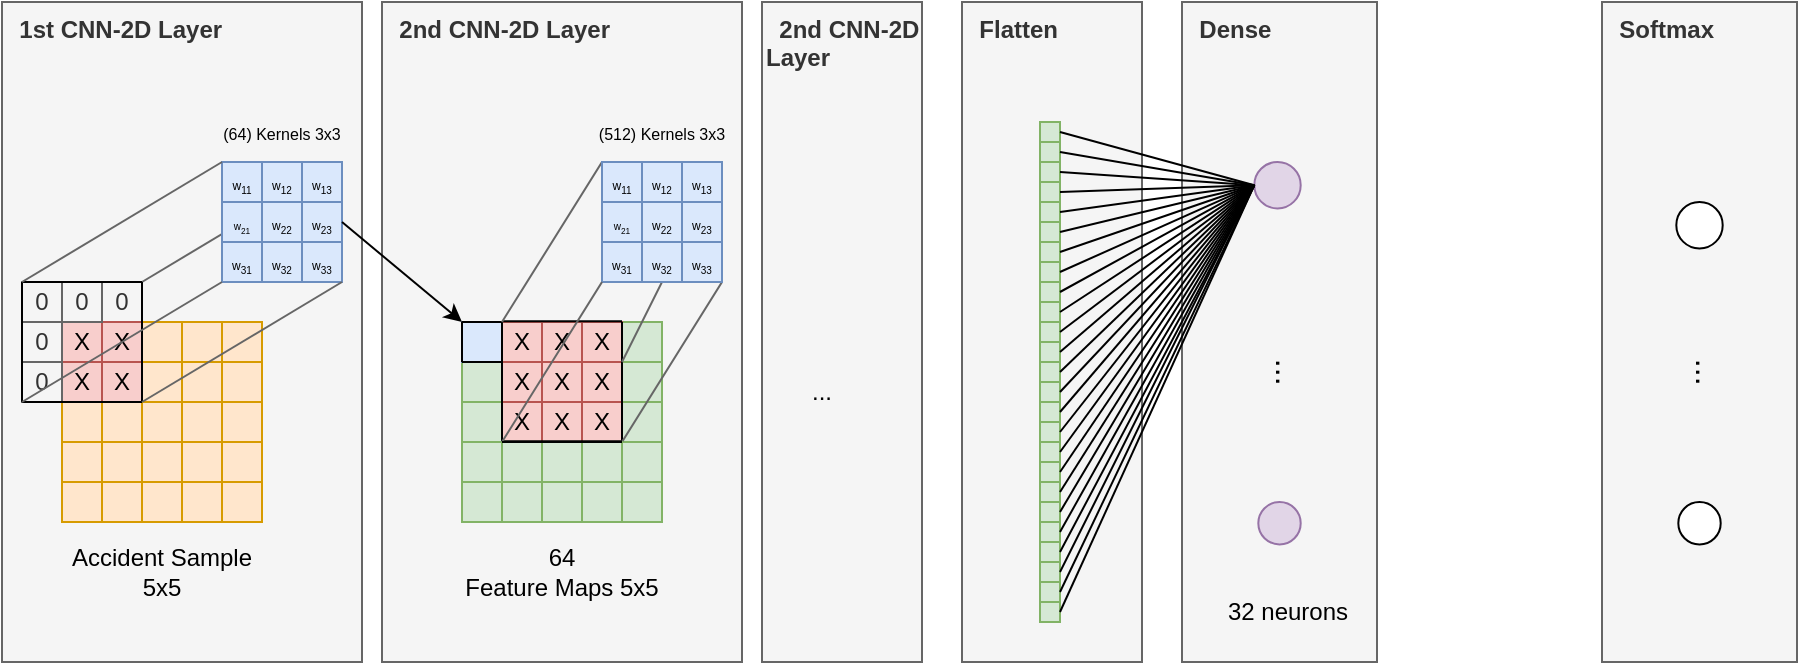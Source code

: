 <mxfile version="21.6.5" type="device">
  <diagram name="Página-1" id="jBcz9zwK7l0HzDHZVu3Y">
    <mxGraphModel dx="948" dy="1750" grid="1" gridSize="10" guides="1" tooltips="1" connect="1" arrows="1" fold="1" page="1" pageScale="1" pageWidth="827" pageHeight="1169" math="0" shadow="0">
      <root>
        <mxCell id="0" />
        <mxCell id="1" parent="0" />
        <mxCell id="fx7FQPBRw_7MpNHda7E8-191" value="&lt;b&gt;&amp;nbsp; 1st CNN-2D Layer&lt;/b&gt;" style="rounded=0;whiteSpace=wrap;html=1;fillColor=#f5f5f5;strokeColor=#666666;fontColor=#333333;horizontal=1;verticalAlign=top;align=left;" parent="1" vertex="1">
          <mxGeometry x="20" y="-70" width="180" height="330" as="geometry" />
        </mxCell>
        <mxCell id="fx7FQPBRw_7MpNHda7E8-94" value="" style="endArrow=none;html=1;rounded=0;entryX=1;entryY=0;entryDx=0;entryDy=0;exitX=1;exitY=0;exitDx=0;exitDy=0;fillColor=#f5f5f5;strokeColor=#666666;" parent="1" source="fx7FQPBRw_7MpNHda7E8-83" target="fx7FQPBRw_7MpNHda7E8-60" edge="1">
          <mxGeometry width="50" height="50" relative="1" as="geometry">
            <mxPoint x="100" y="140" as="sourcePoint" />
            <mxPoint x="220" y="90" as="targetPoint" />
          </mxGeometry>
        </mxCell>
        <mxCell id="fx7FQPBRw_7MpNHda7E8-83" value="0" style="whiteSpace=wrap;html=1;aspect=fixed;fillColor=#f5f5f5;strokeColor=#666666;container=0;fontColor=#333333;" parent="1" vertex="1">
          <mxGeometry x="70" y="70" width="20" height="20" as="geometry" />
        </mxCell>
        <mxCell id="fx7FQPBRw_7MpNHda7E8-73" value="" style="group" parent="1" vertex="1" connectable="0">
          <mxGeometry x="130" y="10" width="60" height="90" as="geometry" />
        </mxCell>
        <mxCell id="fx7FQPBRw_7MpNHda7E8-70" value="" style="group" parent="fx7FQPBRw_7MpNHda7E8-73" vertex="1" connectable="0">
          <mxGeometry width="60" height="60" as="geometry" />
        </mxCell>
        <mxCell id="fx7FQPBRw_7MpNHda7E8-1" value="" style="whiteSpace=wrap;html=1;aspect=fixed;" parent="fx7FQPBRw_7MpNHda7E8-70" vertex="1">
          <mxGeometry width="60" height="60" as="geometry" />
        </mxCell>
        <mxCell id="fx7FQPBRw_7MpNHda7E8-57" value="&lt;font style=&quot;font-size: 6px;&quot;&gt;w&lt;sub&gt;11&lt;/sub&gt;&lt;/font&gt;" style="whiteSpace=wrap;html=1;aspect=fixed;fillColor=#dae8fc;strokeColor=#6c8ebf;" parent="fx7FQPBRw_7MpNHda7E8-70" vertex="1">
          <mxGeometry width="20" height="20" as="geometry" />
        </mxCell>
        <mxCell id="fx7FQPBRw_7MpNHda7E8-59" value="&lt;font style=&quot;font-size: 6px;&quot;&gt;w&lt;sub style=&quot;border-color: var(--border-color);&quot;&gt;12&lt;/sub&gt;&lt;/font&gt;" style="whiteSpace=wrap;html=1;aspect=fixed;fillColor=#dae8fc;strokeColor=#6c8ebf;" parent="fx7FQPBRw_7MpNHda7E8-70" vertex="1">
          <mxGeometry x="20" width="20" height="20" as="geometry" />
        </mxCell>
        <mxCell id="fx7FQPBRw_7MpNHda7E8-60" value="&lt;font style=&quot;font-size: 6px;&quot;&gt;w&lt;sub style=&quot;border-color: var(--border-color);&quot;&gt;13&lt;/sub&gt;&lt;/font&gt;" style="whiteSpace=wrap;html=1;aspect=fixed;fillColor=#dae8fc;strokeColor=#6c8ebf;" parent="fx7FQPBRw_7MpNHda7E8-70" vertex="1">
          <mxGeometry x="40" width="20" height="20" as="geometry" />
        </mxCell>
        <mxCell id="fx7FQPBRw_7MpNHda7E8-62" value="&lt;font style=&quot;font-size: 5px;&quot;&gt;w&lt;sub style=&quot;border-color: var(--border-color);&quot;&gt;21&lt;/sub&gt;&lt;/font&gt;" style="whiteSpace=wrap;html=1;aspect=fixed;fillColor=#dae8fc;strokeColor=#6c8ebf;" parent="fx7FQPBRw_7MpNHda7E8-70" vertex="1">
          <mxGeometry y="20" width="20" height="20" as="geometry" />
        </mxCell>
        <mxCell id="fx7FQPBRw_7MpNHda7E8-63" value="&lt;font style=&quot;font-size: 6px;&quot;&gt;w&lt;sub style=&quot;border-color: var(--border-color);&quot;&gt;22&lt;/sub&gt;&lt;/font&gt;" style="whiteSpace=wrap;html=1;aspect=fixed;fillColor=#dae8fc;strokeColor=#6c8ebf;" parent="fx7FQPBRw_7MpNHda7E8-70" vertex="1">
          <mxGeometry x="20" y="20" width="20" height="20" as="geometry" />
        </mxCell>
        <mxCell id="fx7FQPBRw_7MpNHda7E8-64" value="&lt;font style=&quot;font-size: 6px;&quot;&gt;w&lt;sub style=&quot;border-color: var(--border-color);&quot;&gt;23&lt;/sub&gt;&lt;/font&gt;" style="whiteSpace=wrap;html=1;aspect=fixed;fillColor=#dae8fc;strokeColor=#6c8ebf;" parent="fx7FQPBRw_7MpNHda7E8-70" vertex="1">
          <mxGeometry x="40" y="20" width="20" height="20" as="geometry" />
        </mxCell>
        <mxCell id="fx7FQPBRw_7MpNHda7E8-65" value="&lt;font style=&quot;font-size: 6px;&quot;&gt;w&lt;sub style=&quot;border-color: var(--border-color);&quot;&gt;31&lt;/sub&gt;&lt;/font&gt;" style="whiteSpace=wrap;html=1;aspect=fixed;fillColor=#dae8fc;strokeColor=#6c8ebf;" parent="fx7FQPBRw_7MpNHda7E8-70" vertex="1">
          <mxGeometry y="40" width="20" height="20" as="geometry" />
        </mxCell>
        <mxCell id="fx7FQPBRw_7MpNHda7E8-66" value="&lt;font style=&quot;font-size: 6px;&quot;&gt;w&lt;sub style=&quot;border-color: var(--border-color);&quot;&gt;32&lt;/sub&gt;&lt;/font&gt;" style="whiteSpace=wrap;html=1;aspect=fixed;fillColor=#dae8fc;strokeColor=#6c8ebf;" parent="fx7FQPBRw_7MpNHda7E8-70" vertex="1">
          <mxGeometry x="20" y="40" width="20" height="20" as="geometry" />
        </mxCell>
        <mxCell id="fx7FQPBRw_7MpNHda7E8-67" value="&lt;font style=&quot;font-size: 6px;&quot;&gt;w&lt;sub style=&quot;border-color: var(--border-color);&quot;&gt;33&lt;/sub&gt;&lt;/font&gt;" style="whiteSpace=wrap;html=1;aspect=fixed;fillColor=#dae8fc;strokeColor=#6c8ebf;" parent="fx7FQPBRw_7MpNHda7E8-70" vertex="1">
          <mxGeometry x="40" y="40" width="20" height="20" as="geometry" />
        </mxCell>
        <mxCell id="fx7FQPBRw_7MpNHda7E8-74" value="" style="group" parent="1" vertex="1" connectable="0">
          <mxGeometry x="50" y="90" width="100" height="130" as="geometry" />
        </mxCell>
        <mxCell id="fx7FQPBRw_7MpNHda7E8-68" value="" style="group" parent="fx7FQPBRw_7MpNHda7E8-74" vertex="1" connectable="0">
          <mxGeometry width="100" height="100" as="geometry" />
        </mxCell>
        <mxCell id="fx7FQPBRw_7MpNHda7E8-3" value="" style="endArrow=none;html=1;rounded=0;entryX=0.75;entryY=0;entryDx=0;entryDy=0;" parent="fx7FQPBRw_7MpNHda7E8-68" edge="1">
          <mxGeometry width="50" height="50" relative="1" as="geometry">
            <mxPoint x="20" y="100" as="sourcePoint" />
            <mxPoint x="20" as="targetPoint" />
          </mxGeometry>
        </mxCell>
        <mxCell id="fx7FQPBRw_7MpNHda7E8-5" value="" style="endArrow=none;html=1;rounded=0;entryX=0.75;entryY=0;entryDx=0;entryDy=0;" parent="fx7FQPBRw_7MpNHda7E8-68" edge="1">
          <mxGeometry width="50" height="50" relative="1" as="geometry">
            <mxPoint x="40" y="100" as="sourcePoint" />
            <mxPoint x="40" as="targetPoint" />
          </mxGeometry>
        </mxCell>
        <mxCell id="fx7FQPBRw_7MpNHda7E8-7" value="" style="endArrow=none;html=1;rounded=0;entryX=0.75;entryY=0;entryDx=0;entryDy=0;" parent="fx7FQPBRw_7MpNHda7E8-68" edge="1">
          <mxGeometry width="50" height="50" relative="1" as="geometry">
            <mxPoint x="60" y="100" as="sourcePoint" />
            <mxPoint x="60" as="targetPoint" />
          </mxGeometry>
        </mxCell>
        <mxCell id="fx7FQPBRw_7MpNHda7E8-8" value="" style="endArrow=none;html=1;rounded=0;entryX=0.75;entryY=0;entryDx=0;entryDy=0;" parent="fx7FQPBRw_7MpNHda7E8-68" edge="1">
          <mxGeometry width="50" height="50" relative="1" as="geometry">
            <mxPoint x="80" y="100" as="sourcePoint" />
            <mxPoint x="80" as="targetPoint" />
          </mxGeometry>
        </mxCell>
        <mxCell id="fx7FQPBRw_7MpNHda7E8-10" value="" style="endArrow=none;html=1;rounded=0;entryX=0.75;entryY=0;entryDx=0;entryDy=0;" parent="fx7FQPBRw_7MpNHda7E8-68" edge="1">
          <mxGeometry width="50" height="50" relative="1" as="geometry">
            <mxPoint y="20" as="sourcePoint" />
            <mxPoint x="100" y="20" as="targetPoint" />
          </mxGeometry>
        </mxCell>
        <mxCell id="fx7FQPBRw_7MpNHda7E8-11" value="" style="endArrow=none;html=1;rounded=0;entryX=0.75;entryY=0;entryDx=0;entryDy=0;" parent="fx7FQPBRw_7MpNHda7E8-68" edge="1">
          <mxGeometry width="50" height="50" relative="1" as="geometry">
            <mxPoint y="40" as="sourcePoint" />
            <mxPoint x="100" y="40" as="targetPoint" />
          </mxGeometry>
        </mxCell>
        <mxCell id="fx7FQPBRw_7MpNHda7E8-12" value="" style="endArrow=none;html=1;rounded=0;entryX=0.75;entryY=0;entryDx=0;entryDy=0;" parent="fx7FQPBRw_7MpNHda7E8-68" edge="1">
          <mxGeometry width="50" height="50" relative="1" as="geometry">
            <mxPoint y="60" as="sourcePoint" />
            <mxPoint x="100" y="60" as="targetPoint" />
          </mxGeometry>
        </mxCell>
        <mxCell id="fx7FQPBRw_7MpNHda7E8-13" value="" style="endArrow=none;html=1;rounded=0;entryX=0.75;entryY=0;entryDx=0;entryDy=0;" parent="fx7FQPBRw_7MpNHda7E8-68" edge="1">
          <mxGeometry width="50" height="50" relative="1" as="geometry">
            <mxPoint y="80" as="sourcePoint" />
            <mxPoint x="100" y="80" as="targetPoint" />
          </mxGeometry>
        </mxCell>
        <mxCell id="fx7FQPBRw_7MpNHda7E8-15" value="" style="whiteSpace=wrap;html=1;aspect=fixed;fillColor=#ffe6cc;strokeColor=#d79b00;container=0;" parent="fx7FQPBRw_7MpNHda7E8-68" vertex="1">
          <mxGeometry x="80" y="80" width="20" height="20" as="geometry" />
        </mxCell>
        <mxCell id="fx7FQPBRw_7MpNHda7E8-32" value="" style="whiteSpace=wrap;html=1;aspect=fixed;fillColor=#ffe6cc;strokeColor=#d79b00;container=0;" parent="fx7FQPBRw_7MpNHda7E8-68" vertex="1">
          <mxGeometry x="80" y="60" width="20" height="20" as="geometry" />
        </mxCell>
        <mxCell id="fx7FQPBRw_7MpNHda7E8-33" value="" style="whiteSpace=wrap;html=1;aspect=fixed;fillColor=#ffe6cc;strokeColor=#d79b00;container=0;" parent="fx7FQPBRw_7MpNHda7E8-68" vertex="1">
          <mxGeometry x="80" y="40" width="20" height="20" as="geometry" />
        </mxCell>
        <mxCell id="fx7FQPBRw_7MpNHda7E8-34" value="" style="whiteSpace=wrap;html=1;aspect=fixed;fillColor=#ffe6cc;strokeColor=#d79b00;container=0;" parent="fx7FQPBRw_7MpNHda7E8-68" vertex="1">
          <mxGeometry x="80" y="20" width="20" height="20" as="geometry" />
        </mxCell>
        <mxCell id="fx7FQPBRw_7MpNHda7E8-35" value="" style="whiteSpace=wrap;html=1;aspect=fixed;fillColor=#ffe6cc;strokeColor=#d79b00;container=0;" parent="fx7FQPBRw_7MpNHda7E8-68" vertex="1">
          <mxGeometry x="80" width="20" height="20" as="geometry" />
        </mxCell>
        <mxCell id="fx7FQPBRw_7MpNHda7E8-36" value="" style="whiteSpace=wrap;html=1;aspect=fixed;fillColor=#ffe6cc;strokeColor=#d79b00;container=0;" parent="fx7FQPBRw_7MpNHda7E8-68" vertex="1">
          <mxGeometry x="60" y="80" width="20" height="20" as="geometry" />
        </mxCell>
        <mxCell id="fx7FQPBRw_7MpNHda7E8-37" value="" style="whiteSpace=wrap;html=1;aspect=fixed;fillColor=#ffe6cc;strokeColor=#d79b00;container=0;" parent="fx7FQPBRw_7MpNHda7E8-68" vertex="1">
          <mxGeometry x="40" y="80" width="20" height="20" as="geometry" />
        </mxCell>
        <mxCell id="fx7FQPBRw_7MpNHda7E8-38" value="" style="whiteSpace=wrap;html=1;aspect=fixed;fillColor=#ffe6cc;strokeColor=#d79b00;container=0;" parent="fx7FQPBRw_7MpNHda7E8-68" vertex="1">
          <mxGeometry y="80" width="20" height="20" as="geometry" />
        </mxCell>
        <mxCell id="fx7FQPBRw_7MpNHda7E8-39" value="" style="whiteSpace=wrap;html=1;aspect=fixed;fillColor=#ffe6cc;strokeColor=#d79b00;container=0;" parent="fx7FQPBRw_7MpNHda7E8-68" vertex="1">
          <mxGeometry x="20" y="80" width="20" height="20" as="geometry" />
        </mxCell>
        <mxCell id="fx7FQPBRw_7MpNHda7E8-40" value="" style="whiteSpace=wrap;html=1;aspect=fixed;fillColor=#ffe6cc;strokeColor=#d79b00;container=0;" parent="fx7FQPBRw_7MpNHda7E8-68" vertex="1">
          <mxGeometry y="60" width="20" height="20" as="geometry" />
        </mxCell>
        <mxCell id="fx7FQPBRw_7MpNHda7E8-41" value="" style="whiteSpace=wrap;html=1;aspect=fixed;fillColor=#ffe6cc;strokeColor=#d79b00;container=0;" parent="fx7FQPBRw_7MpNHda7E8-68" vertex="1">
          <mxGeometry x="20" y="60" width="20" height="20" as="geometry" />
        </mxCell>
        <mxCell id="fx7FQPBRw_7MpNHda7E8-42" value="" style="whiteSpace=wrap;html=1;aspect=fixed;fillColor=#ffe6cc;strokeColor=#d79b00;container=0;" parent="fx7FQPBRw_7MpNHda7E8-68" vertex="1">
          <mxGeometry x="40" y="60" width="20" height="20" as="geometry" />
        </mxCell>
        <mxCell id="fx7FQPBRw_7MpNHda7E8-43" value="" style="whiteSpace=wrap;html=1;aspect=fixed;fillColor=#ffe6cc;strokeColor=#d79b00;container=0;" parent="fx7FQPBRw_7MpNHda7E8-68" vertex="1">
          <mxGeometry x="60" y="40" width="20" height="20" as="geometry" />
        </mxCell>
        <mxCell id="fx7FQPBRw_7MpNHda7E8-45" value="" style="whiteSpace=wrap;html=1;aspect=fixed;fillColor=#ffe6cc;strokeColor=#d79b00;container=0;" parent="fx7FQPBRw_7MpNHda7E8-68" vertex="1">
          <mxGeometry x="60" y="60" width="20" height="20" as="geometry" />
        </mxCell>
        <mxCell id="fx7FQPBRw_7MpNHda7E8-46" value="" style="whiteSpace=wrap;html=1;aspect=fixed;fillColor=#ffe6cc;strokeColor=#d79b00;container=0;" parent="fx7FQPBRw_7MpNHda7E8-68" vertex="1">
          <mxGeometry x="60" y="20" width="20" height="20" as="geometry" />
        </mxCell>
        <mxCell id="fx7FQPBRw_7MpNHda7E8-47" value="" style="whiteSpace=wrap;html=1;aspect=fixed;fillColor=#ffe6cc;strokeColor=#d79b00;container=0;" parent="fx7FQPBRw_7MpNHda7E8-68" vertex="1">
          <mxGeometry x="60" width="20" height="20" as="geometry" />
        </mxCell>
        <mxCell id="fx7FQPBRw_7MpNHda7E8-48" value="X" style="whiteSpace=wrap;html=1;aspect=fixed;fillColor=#f8cecc;strokeColor=#b85450;container=0;" parent="fx7FQPBRw_7MpNHda7E8-68" vertex="1">
          <mxGeometry y="20" width="20" height="20" as="geometry" />
        </mxCell>
        <mxCell id="fx7FQPBRw_7MpNHda7E8-49" value="X" style="whiteSpace=wrap;html=1;aspect=fixed;fillColor=#f8cecc;strokeColor=#b85450;container=0;" parent="fx7FQPBRw_7MpNHda7E8-68" vertex="1">
          <mxGeometry width="20" height="20" as="geometry" />
        </mxCell>
        <mxCell id="fx7FQPBRw_7MpNHda7E8-50" value="X" style="whiteSpace=wrap;html=1;aspect=fixed;fillColor=#f8cecc;strokeColor=#b85450;container=0;" parent="fx7FQPBRw_7MpNHda7E8-68" vertex="1">
          <mxGeometry x="20" y="20" width="20" height="20" as="geometry" />
        </mxCell>
        <mxCell id="fx7FQPBRw_7MpNHda7E8-51" value="X" style="whiteSpace=wrap;html=1;aspect=fixed;fillColor=#f8cecc;strokeColor=#b85450;container=0;" parent="fx7FQPBRw_7MpNHda7E8-68" vertex="1">
          <mxGeometry x="20" width="20" height="20" as="geometry" />
        </mxCell>
        <mxCell id="fx7FQPBRw_7MpNHda7E8-52" value="" style="whiteSpace=wrap;html=1;aspect=fixed;fillColor=#ffe6cc;strokeColor=#d79b00;container=0;" parent="fx7FQPBRw_7MpNHda7E8-68" vertex="1">
          <mxGeometry x="40" y="20" width="20" height="20" as="geometry" />
        </mxCell>
        <mxCell id="fx7FQPBRw_7MpNHda7E8-53" value="" style="whiteSpace=wrap;html=1;aspect=fixed;fillColor=#ffe6cc;strokeColor=#d79b00;container=0;" parent="fx7FQPBRw_7MpNHda7E8-68" vertex="1">
          <mxGeometry x="40" width="20" height="20" as="geometry" />
        </mxCell>
        <mxCell id="fx7FQPBRw_7MpNHda7E8-54" value="" style="whiteSpace=wrap;html=1;aspect=fixed;fillColor=#ffe6cc;strokeColor=#d79b00;container=0;" parent="fx7FQPBRw_7MpNHda7E8-68" vertex="1">
          <mxGeometry y="40" width="20" height="20" as="geometry" />
        </mxCell>
        <mxCell id="fx7FQPBRw_7MpNHda7E8-55" value="" style="whiteSpace=wrap;html=1;aspect=fixed;fillColor=#ffe6cc;strokeColor=#d79b00;container=0;" parent="fx7FQPBRw_7MpNHda7E8-68" vertex="1">
          <mxGeometry x="20" y="40" width="20" height="20" as="geometry" />
        </mxCell>
        <mxCell id="fx7FQPBRw_7MpNHda7E8-56" value="" style="whiteSpace=wrap;html=1;aspect=fixed;fillColor=#ffe6cc;strokeColor=#d79b00;container=0;" parent="fx7FQPBRw_7MpNHda7E8-68" vertex="1">
          <mxGeometry x="40" y="40" width="20" height="20" as="geometry" />
        </mxCell>
        <mxCell id="fx7FQPBRw_7MpNHda7E8-79" value="" style="endArrow=none;html=1;rounded=0;exitX=1;exitY=0;exitDx=0;exitDy=0;" parent="fx7FQPBRw_7MpNHda7E8-68" source="fx7FQPBRw_7MpNHda7E8-83" edge="1">
          <mxGeometry width="50" height="50" relative="1" as="geometry">
            <mxPoint x="40" y="10" as="sourcePoint" />
            <mxPoint x="40" y="40" as="targetPoint" />
          </mxGeometry>
        </mxCell>
        <mxCell id="fx7FQPBRw_7MpNHda7E8-69" value="Accident Sample&lt;br&gt;5x5" style="text;html=1;strokeColor=none;fillColor=none;align=center;verticalAlign=middle;whiteSpace=wrap;rounded=0;" parent="fx7FQPBRw_7MpNHda7E8-74" vertex="1">
          <mxGeometry y="110" width="100" height="30" as="geometry" />
        </mxCell>
        <mxCell id="fx7FQPBRw_7MpNHda7E8-82" value="0" style="whiteSpace=wrap;html=1;aspect=fixed;fillColor=#f5f5f5;strokeColor=#666666;container=0;fontColor=#333333;" parent="1" vertex="1">
          <mxGeometry x="50" y="70" width="20" height="20" as="geometry" />
        </mxCell>
        <mxCell id="fx7FQPBRw_7MpNHda7E8-84" value="0" style="whiteSpace=wrap;html=1;aspect=fixed;fillColor=#f5f5f5;strokeColor=#666666;container=0;fontColor=#333333;" parent="1" vertex="1">
          <mxGeometry x="30" y="70" width="20" height="20" as="geometry" />
        </mxCell>
        <mxCell id="fx7FQPBRw_7MpNHda7E8-85" value="0" style="whiteSpace=wrap;html=1;aspect=fixed;fillColor=#f5f5f5;strokeColor=#666666;container=0;fontColor=#333333;" parent="1" vertex="1">
          <mxGeometry x="30" y="90" width="20" height="20" as="geometry" />
        </mxCell>
        <mxCell id="fx7FQPBRw_7MpNHda7E8-86" value="0" style="whiteSpace=wrap;html=1;aspect=fixed;fillColor=#f5f5f5;strokeColor=#666666;container=0;fontColor=#333333;" parent="1" vertex="1">
          <mxGeometry x="30" y="110" width="20" height="20" as="geometry" />
        </mxCell>
        <mxCell id="fx7FQPBRw_7MpNHda7E8-78" value="" style="endArrow=none;html=1;rounded=0;exitX=0;exitY=1;exitDx=0;exitDy=0;entryX=0;entryY=0;entryDx=0;entryDy=0;" parent="1" source="fx7FQPBRw_7MpNHda7E8-86" target="fx7FQPBRw_7MpNHda7E8-56" edge="1">
          <mxGeometry width="50" height="50" relative="1" as="geometry">
            <mxPoint x="130" y="190" as="sourcePoint" />
            <mxPoint x="180" y="140" as="targetPoint" />
          </mxGeometry>
        </mxCell>
        <mxCell id="fx7FQPBRw_7MpNHda7E8-89" value="" style="endArrow=none;html=1;rounded=0;exitX=0;exitY=0;exitDx=0;exitDy=0;entryX=0;entryY=1;entryDx=0;entryDy=0;" parent="1" source="fx7FQPBRw_7MpNHda7E8-84" target="fx7FQPBRw_7MpNHda7E8-86" edge="1">
          <mxGeometry width="50" height="50" relative="1" as="geometry">
            <mxPoint x="40" y="140" as="sourcePoint" />
            <mxPoint x="100" y="140" as="targetPoint" />
          </mxGeometry>
        </mxCell>
        <mxCell id="fx7FQPBRw_7MpNHda7E8-90" value="" style="endArrow=none;html=1;rounded=0;exitX=0;exitY=1;exitDx=0;exitDy=0;entryX=0;entryY=0;entryDx=0;entryDy=0;" parent="1" edge="1">
          <mxGeometry width="50" height="50" relative="1" as="geometry">
            <mxPoint x="30" y="70" as="sourcePoint" />
            <mxPoint x="90" y="70" as="targetPoint" />
          </mxGeometry>
        </mxCell>
        <mxCell id="fx7FQPBRw_7MpNHda7E8-91" value="" style="endArrow=none;html=1;rounded=0;entryX=0;entryY=0;entryDx=0;entryDy=0;exitX=0;exitY=0;exitDx=0;exitDy=0;fillColor=#f5f5f5;strokeColor=#666666;" parent="1" source="fx7FQPBRw_7MpNHda7E8-84" target="fx7FQPBRw_7MpNHda7E8-57" edge="1">
          <mxGeometry width="50" height="50" relative="1" as="geometry">
            <mxPoint x="140" y="160" as="sourcePoint" />
            <mxPoint x="190" y="110" as="targetPoint" />
          </mxGeometry>
        </mxCell>
        <mxCell id="fx7FQPBRw_7MpNHda7E8-92" value="" style="endArrow=none;html=1;rounded=0;entryX=0;entryY=1;entryDx=0;entryDy=0;exitX=0;exitY=1;exitDx=0;exitDy=0;fillColor=#f5f5f5;strokeColor=#666666;" parent="1" source="fx7FQPBRw_7MpNHda7E8-86" target="fx7FQPBRw_7MpNHda7E8-65" edge="1">
          <mxGeometry width="50" height="50" relative="1" as="geometry">
            <mxPoint x="40" y="80" as="sourcePoint" />
            <mxPoint x="160" y="30" as="targetPoint" />
          </mxGeometry>
        </mxCell>
        <mxCell id="fx7FQPBRw_7MpNHda7E8-93" value="" style="endArrow=none;html=1;rounded=0;entryX=1;entryY=1;entryDx=0;entryDy=0;exitX=0;exitY=1;exitDx=0;exitDy=0;fillColor=#f5f5f5;strokeColor=#666666;" parent="1" source="fx7FQPBRw_7MpNHda7E8-52" target="fx7FQPBRw_7MpNHda7E8-67" edge="1">
          <mxGeometry width="50" height="50" relative="1" as="geometry">
            <mxPoint x="40" y="140" as="sourcePoint" />
            <mxPoint x="160" y="90" as="targetPoint" />
          </mxGeometry>
        </mxCell>
        <mxCell id="fx7FQPBRw_7MpNHda7E8-95" value="" style="group" parent="1" vertex="1" connectable="0">
          <mxGeometry x="250" y="90" width="140" height="170" as="geometry" />
        </mxCell>
        <mxCell id="fx7FQPBRw_7MpNHda7E8-96" value="" style="group" parent="fx7FQPBRw_7MpNHda7E8-95" vertex="1" connectable="0">
          <mxGeometry width="140" height="170" as="geometry" />
        </mxCell>
        <mxCell id="fx7FQPBRw_7MpNHda7E8-192" value="&lt;b&gt;&amp;nbsp; 2nd CNN-2D Layer&lt;/b&gt;" style="rounded=0;whiteSpace=wrap;html=1;fillColor=#f5f5f5;strokeColor=#666666;fontColor=#333333;horizontal=1;verticalAlign=top;align=left;" parent="fx7FQPBRw_7MpNHda7E8-96" vertex="1">
          <mxGeometry x="-40" y="-160" width="180" height="330" as="geometry" />
        </mxCell>
        <mxCell id="gmC2cNr3imGh63kaWOty-4" value="" style="group" vertex="1" connectable="0" parent="fx7FQPBRw_7MpNHda7E8-96">
          <mxGeometry width="100" height="130" as="geometry" />
        </mxCell>
        <mxCell id="gmC2cNr3imGh63kaWOty-5" value="" style="group" vertex="1" connectable="0" parent="gmC2cNr3imGh63kaWOty-4">
          <mxGeometry width="100" height="100" as="geometry" />
        </mxCell>
        <mxCell id="gmC2cNr3imGh63kaWOty-9" value="" style="endArrow=none;html=1;rounded=0;entryX=0.75;entryY=0;entryDx=0;entryDy=0;" edge="1" parent="gmC2cNr3imGh63kaWOty-5">
          <mxGeometry width="50" height="50" relative="1" as="geometry">
            <mxPoint x="80" y="100" as="sourcePoint" />
            <mxPoint x="80" as="targetPoint" />
          </mxGeometry>
        </mxCell>
        <mxCell id="gmC2cNr3imGh63kaWOty-13" value="" style="endArrow=none;html=1;rounded=0;entryX=0.75;entryY=0;entryDx=0;entryDy=0;" edge="1" parent="gmC2cNr3imGh63kaWOty-5">
          <mxGeometry width="50" height="50" relative="1" as="geometry">
            <mxPoint y="80" as="sourcePoint" />
            <mxPoint x="100" y="80" as="targetPoint" />
          </mxGeometry>
        </mxCell>
        <mxCell id="gmC2cNr3imGh63kaWOty-14" value="" style="whiteSpace=wrap;html=1;aspect=fixed;fillColor=#d5e8d4;strokeColor=#82b366;container=0;" vertex="1" parent="gmC2cNr3imGh63kaWOty-5">
          <mxGeometry x="80" y="80" width="20" height="20" as="geometry" />
        </mxCell>
        <mxCell id="gmC2cNr3imGh63kaWOty-15" value="" style="whiteSpace=wrap;html=1;aspect=fixed;fillColor=#d5e8d4;strokeColor=#82b366;container=0;" vertex="1" parent="gmC2cNr3imGh63kaWOty-5">
          <mxGeometry x="80" y="60" width="20" height="20" as="geometry" />
        </mxCell>
        <mxCell id="gmC2cNr3imGh63kaWOty-16" value="" style="whiteSpace=wrap;html=1;aspect=fixed;fillColor=#d5e8d4;strokeColor=#82b366;container=0;" vertex="1" parent="gmC2cNr3imGh63kaWOty-5">
          <mxGeometry x="80" y="40" width="20" height="20" as="geometry" />
        </mxCell>
        <mxCell id="gmC2cNr3imGh63kaWOty-17" value="" style="whiteSpace=wrap;html=1;aspect=fixed;fillColor=#d5e8d4;strokeColor=#82b366;container=0;" vertex="1" parent="gmC2cNr3imGh63kaWOty-5">
          <mxGeometry x="80" y="20" width="20" height="20" as="geometry" />
        </mxCell>
        <mxCell id="gmC2cNr3imGh63kaWOty-18" value="" style="whiteSpace=wrap;html=1;aspect=fixed;fillColor=#d5e8d4;strokeColor=#82b366;container=0;" vertex="1" parent="gmC2cNr3imGh63kaWOty-5">
          <mxGeometry x="80" width="20" height="20" as="geometry" />
        </mxCell>
        <mxCell id="gmC2cNr3imGh63kaWOty-19" value="" style="whiteSpace=wrap;html=1;aspect=fixed;fillColor=#d5e8d4;strokeColor=#82b366;container=0;" vertex="1" parent="gmC2cNr3imGh63kaWOty-5">
          <mxGeometry x="60" y="80" width="20" height="20" as="geometry" />
        </mxCell>
        <mxCell id="gmC2cNr3imGh63kaWOty-20" value="" style="whiteSpace=wrap;html=1;aspect=fixed;fillColor=#d5e8d4;strokeColor=#82b366;container=0;" vertex="1" parent="gmC2cNr3imGh63kaWOty-5">
          <mxGeometry x="40" y="80" width="20" height="20" as="geometry" />
        </mxCell>
        <mxCell id="gmC2cNr3imGh63kaWOty-21" value="" style="whiteSpace=wrap;html=1;aspect=fixed;fillColor=#d5e8d4;strokeColor=#82b366;container=0;" vertex="1" parent="gmC2cNr3imGh63kaWOty-5">
          <mxGeometry y="80" width="20" height="20" as="geometry" />
        </mxCell>
        <mxCell id="gmC2cNr3imGh63kaWOty-22" value="" style="whiteSpace=wrap;html=1;aspect=fixed;fillColor=#d5e8d4;strokeColor=#82b366;container=0;" vertex="1" parent="gmC2cNr3imGh63kaWOty-5">
          <mxGeometry x="20" y="80" width="20" height="20" as="geometry" />
        </mxCell>
        <mxCell id="gmC2cNr3imGh63kaWOty-23" value="" style="whiteSpace=wrap;html=1;aspect=fixed;fillColor=#d5e8d4;strokeColor=#82b366;container=0;" vertex="1" parent="gmC2cNr3imGh63kaWOty-5">
          <mxGeometry y="60" width="20" height="20" as="geometry" />
        </mxCell>
        <mxCell id="gmC2cNr3imGh63kaWOty-36" value="" style="whiteSpace=wrap;html=1;aspect=fixed;fillColor=#d5e8d4;strokeColor=#82b366;container=0;" vertex="1" parent="gmC2cNr3imGh63kaWOty-5">
          <mxGeometry y="40" width="20" height="20" as="geometry" />
        </mxCell>
        <mxCell id="gmC2cNr3imGh63kaWOty-50" value="" style="whiteSpace=wrap;html=1;aspect=fixed;fillColor=#d5e8d4;strokeColor=#82b366;container=0;" vertex="1" parent="gmC2cNr3imGh63kaWOty-5">
          <mxGeometry y="20" width="20" height="20" as="geometry" />
        </mxCell>
        <mxCell id="gmC2cNr3imGh63kaWOty-51" value="" style="whiteSpace=wrap;html=1;aspect=fixed;fillColor=#dae8fc;strokeColor=#6c8ebf;container=0;" vertex="1" parent="gmC2cNr3imGh63kaWOty-5">
          <mxGeometry width="20" height="20" as="geometry" />
        </mxCell>
        <mxCell id="gmC2cNr3imGh63kaWOty-240" value="" style="endArrow=none;html=1;rounded=0;entryX=0;entryY=0;entryDx=0;entryDy=0;exitX=0;exitY=0;exitDx=0;exitDy=0;" edge="1" parent="gmC2cNr3imGh63kaWOty-5" source="gmC2cNr3imGh63kaWOty-50" target="gmC2cNr3imGh63kaWOty-51">
          <mxGeometry width="50" height="50" relative="1" as="geometry">
            <mxPoint x="-10" y="110" as="sourcePoint" />
            <mxPoint x="40" y="60" as="targetPoint" />
          </mxGeometry>
        </mxCell>
        <mxCell id="gmC2cNr3imGh63kaWOty-241" value="" style="endArrow=none;html=1;rounded=0;entryX=1;entryY=1;entryDx=0;entryDy=0;exitX=0;exitY=0;exitDx=0;exitDy=0;" edge="1" parent="gmC2cNr3imGh63kaWOty-5" source="gmC2cNr3imGh63kaWOty-50" target="gmC2cNr3imGh63kaWOty-51">
          <mxGeometry width="50" height="50" relative="1" as="geometry">
            <mxPoint x="10" y="30" as="sourcePoint" />
            <mxPoint x="10" y="10" as="targetPoint" />
          </mxGeometry>
        </mxCell>
        <mxCell id="gmC2cNr3imGh63kaWOty-242" value="" style="endArrow=none;html=1;rounded=0;entryX=1;entryY=0;entryDx=0;entryDy=0;exitX=1;exitY=1;exitDx=0;exitDy=0;" edge="1" parent="gmC2cNr3imGh63kaWOty-5" source="gmC2cNr3imGh63kaWOty-51" target="gmC2cNr3imGh63kaWOty-51">
          <mxGeometry width="50" height="50" relative="1" as="geometry">
            <mxPoint x="20" y="40" as="sourcePoint" />
            <mxPoint x="20" y="20" as="targetPoint" />
          </mxGeometry>
        </mxCell>
        <mxCell id="gmC2cNr3imGh63kaWOty-244" value="" style="endArrow=none;html=1;rounded=0;entryX=0;entryY=0;entryDx=0;entryDy=0;exitX=1;exitY=0;exitDx=0;exitDy=0;" edge="1" parent="gmC2cNr3imGh63kaWOty-5" source="gmC2cNr3imGh63kaWOty-51" target="gmC2cNr3imGh63kaWOty-51">
          <mxGeometry width="50" height="50" relative="1" as="geometry">
            <mxPoint x="40" y="60" as="sourcePoint" />
            <mxPoint x="40" y="40" as="targetPoint" />
          </mxGeometry>
        </mxCell>
        <mxCell id="gmC2cNr3imGh63kaWOty-261" value="" style="endArrow=none;html=1;rounded=0;entryX=1;entryY=1;entryDx=0;entryDy=0;exitX=0;exitY=0;exitDx=0;exitDy=0;" edge="1" parent="gmC2cNr3imGh63kaWOty-5" source="gmC2cNr3imGh63kaWOty-15" target="gmC2cNr3imGh63kaWOty-36">
          <mxGeometry width="50" height="50" relative="1" as="geometry">
            <mxPoint x="90" y="70" as="sourcePoint" />
            <mxPoint x="90" y="10" as="targetPoint" />
          </mxGeometry>
        </mxCell>
        <mxCell id="gmC2cNr3imGh63kaWOty-40" value="64&lt;br&gt;Feature Maps 5x5" style="text;html=1;strokeColor=none;fillColor=none;align=center;verticalAlign=middle;whiteSpace=wrap;rounded=0;" vertex="1" parent="gmC2cNr3imGh63kaWOty-4">
          <mxGeometry y="110" width="100" height="30" as="geometry" />
        </mxCell>
        <mxCell id="gmC2cNr3imGh63kaWOty-57" value="" style="group" vertex="1" connectable="0" parent="fx7FQPBRw_7MpNHda7E8-96">
          <mxGeometry x="20" width="60" height="60" as="geometry" />
        </mxCell>
        <mxCell id="gmC2cNr3imGh63kaWOty-43" value="X" style="whiteSpace=wrap;html=1;aspect=fixed;fillColor=#f8cecc;strokeColor=#b85450;container=0;" vertex="1" parent="gmC2cNr3imGh63kaWOty-57">
          <mxGeometry y="40" width="20" height="20" as="geometry" />
        </mxCell>
        <mxCell id="gmC2cNr3imGh63kaWOty-45" value="X" style="whiteSpace=wrap;html=1;aspect=fixed;fillColor=#f8cecc;strokeColor=#b85450;container=0;" vertex="1" parent="gmC2cNr3imGh63kaWOty-57">
          <mxGeometry x="20" y="40" width="20" height="20" as="geometry" />
        </mxCell>
        <mxCell id="gmC2cNr3imGh63kaWOty-52" value="X" style="whiteSpace=wrap;html=1;aspect=fixed;fillColor=#f8cecc;strokeColor=#b85450;container=0;" vertex="1" parent="gmC2cNr3imGh63kaWOty-57">
          <mxGeometry x="40" y="40" width="20" height="20" as="geometry" />
        </mxCell>
        <mxCell id="gmC2cNr3imGh63kaWOty-44" value="X" style="whiteSpace=wrap;html=1;aspect=fixed;fillColor=#f8cecc;strokeColor=#b85450;container=0;" vertex="1" parent="gmC2cNr3imGh63kaWOty-57">
          <mxGeometry y="20" width="20" height="20" as="geometry" />
        </mxCell>
        <mxCell id="gmC2cNr3imGh63kaWOty-46" value="X" style="whiteSpace=wrap;html=1;aspect=fixed;fillColor=#f8cecc;strokeColor=#b85450;container=0;" vertex="1" parent="gmC2cNr3imGh63kaWOty-57">
          <mxGeometry x="20" y="20" width="20" height="20" as="geometry" />
        </mxCell>
        <mxCell id="gmC2cNr3imGh63kaWOty-53" value="X" style="whiteSpace=wrap;html=1;aspect=fixed;fillColor=#f8cecc;strokeColor=#b85450;container=0;" vertex="1" parent="gmC2cNr3imGh63kaWOty-57">
          <mxGeometry x="40" y="20" width="20" height="20" as="geometry" />
        </mxCell>
        <mxCell id="gmC2cNr3imGh63kaWOty-54" value="X" style="whiteSpace=wrap;html=1;aspect=fixed;fillColor=#f8cecc;strokeColor=#b85450;container=0;" vertex="1" parent="gmC2cNr3imGh63kaWOty-57">
          <mxGeometry width="20" height="20" as="geometry" />
        </mxCell>
        <mxCell id="gmC2cNr3imGh63kaWOty-55" value="X" style="whiteSpace=wrap;html=1;aspect=fixed;fillColor=#f8cecc;strokeColor=#b85450;container=0;" vertex="1" parent="gmC2cNr3imGh63kaWOty-57">
          <mxGeometry x="20" width="20" height="20" as="geometry" />
        </mxCell>
        <mxCell id="gmC2cNr3imGh63kaWOty-56" value="X" style="whiteSpace=wrap;html=1;aspect=fixed;fillColor=#f8cecc;strokeColor=#b85450;container=0;" vertex="1" parent="gmC2cNr3imGh63kaWOty-57">
          <mxGeometry x="40" width="20" height="20" as="geometry" />
        </mxCell>
        <mxCell id="gmC2cNr3imGh63kaWOty-102" value="" style="endArrow=none;html=1;rounded=0;exitX=0;exitY=1;exitDx=0;exitDy=0;entryX=0;entryY=0;entryDx=0;entryDy=0;" edge="1" parent="gmC2cNr3imGh63kaWOty-57">
          <mxGeometry width="50" height="50" relative="1" as="geometry">
            <mxPoint y="59.67" as="sourcePoint" />
            <mxPoint x="60" y="59.67" as="targetPoint" />
          </mxGeometry>
        </mxCell>
        <mxCell id="gmC2cNr3imGh63kaWOty-103" value="" style="endArrow=none;html=1;rounded=0;exitX=0;exitY=0;exitDx=0;exitDy=0;entryX=0;entryY=1;entryDx=0;entryDy=0;" edge="1" parent="gmC2cNr3imGh63kaWOty-57">
          <mxGeometry width="50" height="50" relative="1" as="geometry">
            <mxPoint y="-0.33" as="sourcePoint" />
            <mxPoint y="59.67" as="targetPoint" />
          </mxGeometry>
        </mxCell>
        <mxCell id="gmC2cNr3imGh63kaWOty-104" value="" style="endArrow=none;html=1;rounded=0;exitX=0;exitY=1;exitDx=0;exitDy=0;entryX=0;entryY=0;entryDx=0;entryDy=0;" edge="1" parent="gmC2cNr3imGh63kaWOty-57">
          <mxGeometry width="50" height="50" relative="1" as="geometry">
            <mxPoint y="-0.33" as="sourcePoint" />
            <mxPoint x="60" y="-0.33" as="targetPoint" />
          </mxGeometry>
        </mxCell>
        <mxCell id="gmC2cNr3imGh63kaWOty-105" value="" style="endArrow=none;html=1;rounded=0;entryX=1;entryY=0;entryDx=0;entryDy=0;exitX=1;exitY=1;exitDx=0;exitDy=0;" edge="1" parent="gmC2cNr3imGh63kaWOty-57" source="gmC2cNr3imGh63kaWOty-52" target="gmC2cNr3imGh63kaWOty-56">
          <mxGeometry width="50" height="50" relative="1" as="geometry">
            <mxPoint x="-84" y="60" as="sourcePoint" />
            <mxPoint x="-34" y="10" as="targetPoint" />
          </mxGeometry>
        </mxCell>
        <mxCell id="gmC2cNr3imGh63kaWOty-109" value="" style="endArrow=none;html=1;rounded=0;entryX=1;entryY=0;entryDx=0;entryDy=0;exitX=0;exitY=1;exitDx=0;exitDy=0;fillColor=#f5f5f5;strokeColor=#666666;" edge="1" parent="fx7FQPBRw_7MpNHda7E8-96" source="gmC2cNr3imGh63kaWOty-18" target="fx7FQPBRw_7MpNHda7E8-199">
          <mxGeometry width="50" height="50" relative="1" as="geometry">
            <mxPoint x="30" y="90" as="sourcePoint" />
            <mxPoint x="80" y="-10" as="targetPoint" />
          </mxGeometry>
        </mxCell>
        <mxCell id="gmC2cNr3imGh63kaWOty-106" value="" style="endArrow=none;html=1;rounded=0;entryX=1;entryY=1;entryDx=0;entryDy=0;exitX=1;exitY=1;exitDx=0;exitDy=0;fillColor=#f5f5f5;strokeColor=#666666;" edge="1" parent="fx7FQPBRw_7MpNHda7E8-96" source="gmC2cNr3imGh63kaWOty-52" target="fx7FQPBRw_7MpNHda7E8-205">
          <mxGeometry width="50" height="50" relative="1" as="geometry">
            <mxPoint x="-174" y="50" as="sourcePoint" />
            <mxPoint x="-74" y="-10" as="targetPoint" />
          </mxGeometry>
        </mxCell>
        <mxCell id="gmC2cNr3imGh63kaWOty-107" value="" style="endArrow=none;html=1;rounded=0;entryX=0;entryY=0;entryDx=0;entryDy=0;exitX=0;exitY=0;exitDx=0;exitDy=0;fillColor=#f5f5f5;strokeColor=#666666;" edge="1" parent="fx7FQPBRw_7MpNHda7E8-96" source="gmC2cNr3imGh63kaWOty-54" target="fx7FQPBRw_7MpNHda7E8-197">
          <mxGeometry width="50" height="50" relative="1" as="geometry">
            <mxPoint x="90" y="90" as="sourcePoint" />
            <mxPoint x="140" y="-10" as="targetPoint" />
          </mxGeometry>
        </mxCell>
        <mxCell id="fx7FQPBRw_7MpNHda7E8-195" value="" style="group" parent="fx7FQPBRw_7MpNHda7E8-96" vertex="1" connectable="0">
          <mxGeometry x="70" y="-80" width="60" height="60" as="geometry" />
        </mxCell>
        <mxCell id="fx7FQPBRw_7MpNHda7E8-196" value="" style="whiteSpace=wrap;html=1;aspect=fixed;" parent="fx7FQPBRw_7MpNHda7E8-195" vertex="1">
          <mxGeometry width="60" height="60" as="geometry" />
        </mxCell>
        <mxCell id="gmC2cNr3imGh63kaWOty-111" value="" style="group" vertex="1" connectable="0" parent="fx7FQPBRw_7MpNHda7E8-195">
          <mxGeometry width="60" height="60" as="geometry" />
        </mxCell>
        <mxCell id="fx7FQPBRw_7MpNHda7E8-197" value="&lt;font style=&quot;font-size: 6px;&quot;&gt;w&lt;sub&gt;11&lt;/sub&gt;&lt;/font&gt;" style="whiteSpace=wrap;html=1;aspect=fixed;fillColor=#dae8fc;strokeColor=#6c8ebf;" parent="gmC2cNr3imGh63kaWOty-111" vertex="1">
          <mxGeometry width="20" height="20" as="geometry" />
        </mxCell>
        <mxCell id="fx7FQPBRw_7MpNHda7E8-198" value="&lt;font style=&quot;font-size: 6px;&quot;&gt;w&lt;sub style=&quot;border-color: var(--border-color);&quot;&gt;12&lt;/sub&gt;&lt;/font&gt;" style="whiteSpace=wrap;html=1;aspect=fixed;fillColor=#dae8fc;strokeColor=#6c8ebf;" parent="gmC2cNr3imGh63kaWOty-111" vertex="1">
          <mxGeometry x="20" width="20" height="20" as="geometry" />
        </mxCell>
        <mxCell id="fx7FQPBRw_7MpNHda7E8-199" value="&lt;font style=&quot;font-size: 6px;&quot;&gt;w&lt;sub style=&quot;border-color: var(--border-color);&quot;&gt;13&lt;/sub&gt;&lt;/font&gt;" style="whiteSpace=wrap;html=1;aspect=fixed;fillColor=#dae8fc;strokeColor=#6c8ebf;" parent="gmC2cNr3imGh63kaWOty-111" vertex="1">
          <mxGeometry x="40" width="20" height="20" as="geometry" />
        </mxCell>
        <mxCell id="fx7FQPBRw_7MpNHda7E8-200" value="&lt;font style=&quot;font-size: 5px;&quot;&gt;w&lt;sub style=&quot;border-color: var(--border-color);&quot;&gt;21&lt;/sub&gt;&lt;/font&gt;" style="whiteSpace=wrap;html=1;aspect=fixed;fillColor=#dae8fc;strokeColor=#6c8ebf;" parent="gmC2cNr3imGh63kaWOty-111" vertex="1">
          <mxGeometry y="20" width="20" height="20" as="geometry" />
        </mxCell>
        <mxCell id="fx7FQPBRw_7MpNHda7E8-201" value="&lt;font style=&quot;font-size: 6px;&quot;&gt;w&lt;sub style=&quot;border-color: var(--border-color);&quot;&gt;22&lt;/sub&gt;&lt;/font&gt;" style="whiteSpace=wrap;html=1;aspect=fixed;fillColor=#dae8fc;strokeColor=#6c8ebf;" parent="gmC2cNr3imGh63kaWOty-111" vertex="1">
          <mxGeometry x="20" y="20" width="20" height="20" as="geometry" />
        </mxCell>
        <mxCell id="fx7FQPBRw_7MpNHda7E8-202" value="&lt;font style=&quot;font-size: 6px;&quot;&gt;w&lt;sub style=&quot;border-color: var(--border-color);&quot;&gt;23&lt;/sub&gt;&lt;/font&gt;" style="whiteSpace=wrap;html=1;aspect=fixed;fillColor=#dae8fc;strokeColor=#6c8ebf;" parent="gmC2cNr3imGh63kaWOty-111" vertex="1">
          <mxGeometry x="40" y="20" width="20" height="20" as="geometry" />
        </mxCell>
        <mxCell id="fx7FQPBRw_7MpNHda7E8-203" value="&lt;font style=&quot;font-size: 6px;&quot;&gt;w&lt;sub style=&quot;border-color: var(--border-color);&quot;&gt;31&lt;/sub&gt;&lt;/font&gt;" style="whiteSpace=wrap;html=1;aspect=fixed;fillColor=#dae8fc;strokeColor=#6c8ebf;" parent="gmC2cNr3imGh63kaWOty-111" vertex="1">
          <mxGeometry y="40" width="20" height="20" as="geometry" />
        </mxCell>
        <mxCell id="fx7FQPBRw_7MpNHda7E8-204" value="&lt;font style=&quot;font-size: 6px;&quot;&gt;w&lt;sub style=&quot;border-color: var(--border-color);&quot;&gt;32&lt;/sub&gt;&lt;/font&gt;" style="whiteSpace=wrap;html=1;aspect=fixed;fillColor=#dae8fc;strokeColor=#6c8ebf;" parent="gmC2cNr3imGh63kaWOty-111" vertex="1">
          <mxGeometry x="20" y="40" width="20" height="20" as="geometry" />
        </mxCell>
        <mxCell id="fx7FQPBRw_7MpNHda7E8-205" value="&lt;font style=&quot;font-size: 6px;&quot;&gt;w&lt;sub style=&quot;border-color: var(--border-color);&quot;&gt;33&lt;/sub&gt;&lt;/font&gt;" style="whiteSpace=wrap;html=1;aspect=fixed;fillColor=#dae8fc;strokeColor=#6c8ebf;" parent="gmC2cNr3imGh63kaWOty-111" vertex="1">
          <mxGeometry x="40" y="40" width="20" height="20" as="geometry" />
        </mxCell>
        <mxCell id="gmC2cNr3imGh63kaWOty-258" value="" style="whiteSpace=wrap;html=1;aspect=fixed;fillColor=#d5e8d4;strokeColor=#82b366;container=0;" vertex="1" parent="fx7FQPBRw_7MpNHda7E8-96">
          <mxGeometry x="60" y="60" width="20" height="20" as="geometry" />
        </mxCell>
        <mxCell id="gmC2cNr3imGh63kaWOty-259" value="" style="whiteSpace=wrap;html=1;aspect=fixed;fillColor=#d5e8d4;strokeColor=#82b366;container=0;" vertex="1" parent="fx7FQPBRw_7MpNHda7E8-96">
          <mxGeometry x="40" y="60" width="20" height="20" as="geometry" />
        </mxCell>
        <mxCell id="gmC2cNr3imGh63kaWOty-260" value="" style="whiteSpace=wrap;html=1;aspect=fixed;fillColor=#d5e8d4;strokeColor=#82b366;container=0;" vertex="1" parent="fx7FQPBRw_7MpNHda7E8-96">
          <mxGeometry x="20" y="60" width="20" height="20" as="geometry" />
        </mxCell>
        <mxCell id="gmC2cNr3imGh63kaWOty-108" value="" style="endArrow=none;html=1;rounded=0;entryX=0;entryY=1;entryDx=0;entryDy=0;exitX=1;exitY=0;exitDx=0;exitDy=0;fillColor=#f5f5f5;strokeColor=#666666;" edge="1" parent="fx7FQPBRw_7MpNHda7E8-96" source="gmC2cNr3imGh63kaWOty-23" target="fx7FQPBRw_7MpNHda7E8-203">
          <mxGeometry width="50" height="50" relative="1" as="geometry">
            <mxPoint x="30" y="30" as="sourcePoint" />
            <mxPoint x="80" y="-70" as="targetPoint" />
          </mxGeometry>
        </mxCell>
        <mxCell id="gmC2cNr3imGh63kaWOty-262" value="" style="endArrow=none;html=1;rounded=0;entryX=0;entryY=1;entryDx=0;entryDy=0;exitX=0;exitY=0;exitDx=0;exitDy=0;" edge="1" parent="fx7FQPBRw_7MpNHda7E8-96" source="gmC2cNr3imGh63kaWOty-15" target="gmC2cNr3imGh63kaWOty-43">
          <mxGeometry width="50" height="50" relative="1" as="geometry">
            <mxPoint x="90" y="70" as="sourcePoint" />
            <mxPoint x="90" y="10" as="targetPoint" />
          </mxGeometry>
        </mxCell>
        <mxCell id="fx7FQPBRw_7MpNHda7E8-189" value="" style="endArrow=classic;html=1;rounded=0;entryX=0;entryY=0;entryDx=0;entryDy=0;exitX=1;exitY=0.5;exitDx=0;exitDy=0;" parent="1" source="fx7FQPBRw_7MpNHda7E8-64" target="gmC2cNr3imGh63kaWOty-51" edge="1">
          <mxGeometry x="0.508" y="23" width="50" height="50" relative="1" as="geometry">
            <mxPoint x="230" y="140" as="sourcePoint" />
            <mxPoint x="250" y="90" as="targetPoint" />
            <mxPoint as="offset" />
          </mxGeometry>
        </mxCell>
        <mxCell id="gmC2cNr3imGh63kaWOty-237" value="&lt;font style=&quot;font-size: 8px;&quot;&gt;(512) Kernels 3x3&lt;/font&gt;" style="text;html=1;strokeColor=none;fillColor=none;align=center;verticalAlign=middle;whiteSpace=wrap;rounded=0;" vertex="1" parent="1">
          <mxGeometry x="315" y="-20" width="70" height="30" as="geometry" />
        </mxCell>
        <mxCell id="gmC2cNr3imGh63kaWOty-238" value="&lt;font style=&quot;font-size: 8px;&quot;&gt;(64) Kernels 3x3&lt;/font&gt;" style="text;html=1;strokeColor=none;fillColor=none;align=center;verticalAlign=middle;whiteSpace=wrap;rounded=0;" vertex="1" parent="1">
          <mxGeometry x="125" y="-20" width="70" height="30" as="geometry" />
        </mxCell>
        <mxCell id="gmC2cNr3imGh63kaWOty-182" value="" style="group" vertex="1" connectable="0" parent="1">
          <mxGeometry x="437.5" y="90" width="152.5" height="170" as="geometry" />
        </mxCell>
        <mxCell id="gmC2cNr3imGh63kaWOty-344" value="" style="group" vertex="1" connectable="0" parent="1">
          <mxGeometry x="620" y="90" width="152.5" height="170" as="geometry" />
        </mxCell>
        <mxCell id="gmC2cNr3imGh63kaWOty-345" value="" style="group" vertex="1" connectable="0" parent="gmC2cNr3imGh63kaWOty-344">
          <mxGeometry width="152.5" height="170" as="geometry" />
        </mxCell>
        <mxCell id="gmC2cNr3imGh63kaWOty-346" value="" style="group" vertex="1" connectable="0" parent="gmC2cNr3imGh63kaWOty-345">
          <mxGeometry width="152.5" height="170" as="geometry" />
        </mxCell>
        <mxCell id="gmC2cNr3imGh63kaWOty-347" value="" style="group" vertex="1" connectable="0" parent="gmC2cNr3imGh63kaWOty-346">
          <mxGeometry width="152.5" height="170" as="geometry" />
        </mxCell>
        <mxCell id="gmC2cNr3imGh63kaWOty-469" value="" style="group" vertex="1" connectable="0" parent="1">
          <mxGeometry x="610" y="-70" width="102.9" height="330" as="geometry" />
        </mxCell>
        <mxCell id="gmC2cNr3imGh63kaWOty-399" value="&lt;b&gt;&amp;nbsp; Dense&lt;/b&gt;" style="rounded=0;whiteSpace=wrap;html=1;fillColor=#f5f5f5;strokeColor=#666666;fontColor=#333333;horizontal=1;verticalAlign=top;align=left;" vertex="1" parent="gmC2cNr3imGh63kaWOty-469">
          <mxGeometry width="97.5" height="330" as="geometry" />
        </mxCell>
        <mxCell id="gmC2cNr3imGh63kaWOty-400" value="" style="ellipse;whiteSpace=wrap;html=1;aspect=fixed;fillColor=#e1d5e7;strokeColor=#9673a6;" vertex="1" parent="gmC2cNr3imGh63kaWOty-469">
          <mxGeometry x="36.16" y="80" width="23.19" height="23.19" as="geometry" />
        </mxCell>
        <mxCell id="gmC2cNr3imGh63kaWOty-401" value="" style="ellipse;whiteSpace=wrap;html=1;aspect=fixed;fillColor=#e1d5e7;strokeColor=#9673a6;" vertex="1" parent="gmC2cNr3imGh63kaWOty-469">
          <mxGeometry x="38.16" y="250" width="21.19" height="21.19" as="geometry" />
        </mxCell>
        <mxCell id="gmC2cNr3imGh63kaWOty-402" value="&lt;font style=&quot;&quot;&gt;&lt;font style=&quot;font-size: 16px;&quot;&gt;...&lt;/font&gt;&lt;br&gt;&lt;/font&gt;" style="text;html=1;strokeColor=none;fillColor=none;align=center;verticalAlign=middle;whiteSpace=wrap;rounded=0;rotation=90;" vertex="1" parent="gmC2cNr3imGh63kaWOty-469">
          <mxGeometry x="23.856" y="170" width="58.085" height="30" as="geometry" />
        </mxCell>
        <mxCell id="gmC2cNr3imGh63kaWOty-491" value="32 neurons" style="text;html=1;strokeColor=none;fillColor=none;align=center;verticalAlign=middle;whiteSpace=wrap;rounded=0;" vertex="1" parent="gmC2cNr3imGh63kaWOty-469">
          <mxGeometry x="2.9" y="290" width="100" height="30" as="geometry" />
        </mxCell>
        <mxCell id="gmC2cNr3imGh63kaWOty-480" value="" style="group" vertex="1" connectable="0" parent="1">
          <mxGeometry x="500" y="-70" width="90" height="330" as="geometry" />
        </mxCell>
        <mxCell id="gmC2cNr3imGh63kaWOty-343" value="&lt;b&gt;&amp;nbsp; Flatten&lt;/b&gt;" style="rounded=0;whiteSpace=wrap;html=1;fillColor=#f5f5f5;strokeColor=#666666;fontColor=#333333;horizontal=1;verticalAlign=top;align=left;" vertex="1" parent="gmC2cNr3imGh63kaWOty-480">
          <mxGeometry width="90" height="330" as="geometry" />
        </mxCell>
        <mxCell id="gmC2cNr3imGh63kaWOty-466" value="" style="group" vertex="1" connectable="0" parent="gmC2cNr3imGh63kaWOty-480">
          <mxGeometry x="39" y="60" width="10" height="250" as="geometry" />
        </mxCell>
        <mxCell id="gmC2cNr3imGh63kaWOty-433" value="" style="group" vertex="1" connectable="0" parent="gmC2cNr3imGh63kaWOty-466">
          <mxGeometry width="10" height="100" as="geometry" />
        </mxCell>
        <mxCell id="gmC2cNr3imGh63kaWOty-404" value="" style="whiteSpace=wrap;html=1;aspect=fixed;fillColor=#d5e8d4;strokeColor=#82b366;container=0;" vertex="1" parent="gmC2cNr3imGh63kaWOty-433">
          <mxGeometry width="10" height="10" as="geometry" />
        </mxCell>
        <mxCell id="gmC2cNr3imGh63kaWOty-405" value="" style="whiteSpace=wrap;html=1;aspect=fixed;fillColor=#d5e8d4;strokeColor=#82b366;container=0;" vertex="1" parent="gmC2cNr3imGh63kaWOty-433">
          <mxGeometry y="10" width="10" height="10" as="geometry" />
        </mxCell>
        <mxCell id="gmC2cNr3imGh63kaWOty-406" value="" style="whiteSpace=wrap;html=1;aspect=fixed;fillColor=#d5e8d4;strokeColor=#82b366;container=0;" vertex="1" parent="gmC2cNr3imGh63kaWOty-433">
          <mxGeometry y="20" width="10" height="10" as="geometry" />
        </mxCell>
        <mxCell id="gmC2cNr3imGh63kaWOty-408" value="" style="whiteSpace=wrap;html=1;aspect=fixed;fillColor=#d5e8d4;strokeColor=#82b366;container=0;" vertex="1" parent="gmC2cNr3imGh63kaWOty-433">
          <mxGeometry y="30" width="10" height="10" as="geometry" />
        </mxCell>
        <mxCell id="gmC2cNr3imGh63kaWOty-409" value="" style="whiteSpace=wrap;html=1;aspect=fixed;fillColor=#d5e8d4;strokeColor=#82b366;container=0;" vertex="1" parent="gmC2cNr3imGh63kaWOty-433">
          <mxGeometry y="40" width="10" height="10" as="geometry" />
        </mxCell>
        <mxCell id="gmC2cNr3imGh63kaWOty-410" value="" style="whiteSpace=wrap;html=1;aspect=fixed;fillColor=#d5e8d4;strokeColor=#82b366;container=0;" vertex="1" parent="gmC2cNr3imGh63kaWOty-433">
          <mxGeometry y="50" width="10" height="10" as="geometry" />
        </mxCell>
        <mxCell id="gmC2cNr3imGh63kaWOty-411" value="" style="whiteSpace=wrap;html=1;aspect=fixed;fillColor=#d5e8d4;strokeColor=#82b366;container=0;" vertex="1" parent="gmC2cNr3imGh63kaWOty-433">
          <mxGeometry y="60" width="10" height="10" as="geometry" />
        </mxCell>
        <mxCell id="gmC2cNr3imGh63kaWOty-412" value="" style="whiteSpace=wrap;html=1;aspect=fixed;fillColor=#d5e8d4;strokeColor=#82b366;container=0;" vertex="1" parent="gmC2cNr3imGh63kaWOty-433">
          <mxGeometry y="70" width="10" height="10" as="geometry" />
        </mxCell>
        <mxCell id="gmC2cNr3imGh63kaWOty-413" value="" style="whiteSpace=wrap;html=1;aspect=fixed;fillColor=#d5e8d4;strokeColor=#82b366;container=0;" vertex="1" parent="gmC2cNr3imGh63kaWOty-433">
          <mxGeometry y="80" width="10" height="10" as="geometry" />
        </mxCell>
        <mxCell id="gmC2cNr3imGh63kaWOty-414" value="" style="whiteSpace=wrap;html=1;aspect=fixed;fillColor=#d5e8d4;strokeColor=#82b366;container=0;" vertex="1" parent="gmC2cNr3imGh63kaWOty-433">
          <mxGeometry y="90" width="10" height="10" as="geometry" />
        </mxCell>
        <mxCell id="gmC2cNr3imGh63kaWOty-445" value="" style="group" vertex="1" connectable="0" parent="gmC2cNr3imGh63kaWOty-466">
          <mxGeometry y="100" width="10" height="100" as="geometry" />
        </mxCell>
        <mxCell id="gmC2cNr3imGh63kaWOty-446" value="" style="whiteSpace=wrap;html=1;aspect=fixed;fillColor=#d5e8d4;strokeColor=#82b366;container=0;" vertex="1" parent="gmC2cNr3imGh63kaWOty-445">
          <mxGeometry width="10" height="10" as="geometry" />
        </mxCell>
        <mxCell id="gmC2cNr3imGh63kaWOty-447" value="" style="whiteSpace=wrap;html=1;aspect=fixed;fillColor=#d5e8d4;strokeColor=#82b366;container=0;" vertex="1" parent="gmC2cNr3imGh63kaWOty-445">
          <mxGeometry y="10" width="10" height="10" as="geometry" />
        </mxCell>
        <mxCell id="gmC2cNr3imGh63kaWOty-448" value="" style="whiteSpace=wrap;html=1;aspect=fixed;fillColor=#d5e8d4;strokeColor=#82b366;container=0;" vertex="1" parent="gmC2cNr3imGh63kaWOty-445">
          <mxGeometry y="20" width="10" height="10" as="geometry" />
        </mxCell>
        <mxCell id="gmC2cNr3imGh63kaWOty-449" value="" style="whiteSpace=wrap;html=1;aspect=fixed;fillColor=#d5e8d4;strokeColor=#82b366;container=0;" vertex="1" parent="gmC2cNr3imGh63kaWOty-445">
          <mxGeometry y="30" width="10" height="10" as="geometry" />
        </mxCell>
        <mxCell id="gmC2cNr3imGh63kaWOty-450" value="" style="whiteSpace=wrap;html=1;aspect=fixed;fillColor=#d5e8d4;strokeColor=#82b366;container=0;" vertex="1" parent="gmC2cNr3imGh63kaWOty-445">
          <mxGeometry y="40" width="10" height="10" as="geometry" />
        </mxCell>
        <mxCell id="gmC2cNr3imGh63kaWOty-451" value="" style="whiteSpace=wrap;html=1;aspect=fixed;fillColor=#d5e8d4;strokeColor=#82b366;container=0;" vertex="1" parent="gmC2cNr3imGh63kaWOty-445">
          <mxGeometry y="50" width="10" height="10" as="geometry" />
        </mxCell>
        <mxCell id="gmC2cNr3imGh63kaWOty-452" value="" style="whiteSpace=wrap;html=1;aspect=fixed;fillColor=#d5e8d4;strokeColor=#82b366;container=0;" vertex="1" parent="gmC2cNr3imGh63kaWOty-445">
          <mxGeometry y="60" width="10" height="10" as="geometry" />
        </mxCell>
        <mxCell id="gmC2cNr3imGh63kaWOty-453" value="" style="whiteSpace=wrap;html=1;aspect=fixed;fillColor=#d5e8d4;strokeColor=#82b366;container=0;" vertex="1" parent="gmC2cNr3imGh63kaWOty-445">
          <mxGeometry y="70" width="10" height="10" as="geometry" />
        </mxCell>
        <mxCell id="gmC2cNr3imGh63kaWOty-454" value="" style="whiteSpace=wrap;html=1;aspect=fixed;fillColor=#d5e8d4;strokeColor=#82b366;container=0;" vertex="1" parent="gmC2cNr3imGh63kaWOty-445">
          <mxGeometry y="80" width="10" height="10" as="geometry" />
        </mxCell>
        <mxCell id="gmC2cNr3imGh63kaWOty-455" value="" style="whiteSpace=wrap;html=1;aspect=fixed;fillColor=#d5e8d4;strokeColor=#82b366;container=0;" vertex="1" parent="gmC2cNr3imGh63kaWOty-445">
          <mxGeometry y="90" width="10" height="10" as="geometry" />
        </mxCell>
        <mxCell id="gmC2cNr3imGh63kaWOty-461" value="" style="whiteSpace=wrap;html=1;aspect=fixed;fillColor=#d5e8d4;strokeColor=#82b366;container=0;" vertex="1" parent="gmC2cNr3imGh63kaWOty-466">
          <mxGeometry y="200" width="10" height="10" as="geometry" />
        </mxCell>
        <mxCell id="gmC2cNr3imGh63kaWOty-462" value="" style="whiteSpace=wrap;html=1;aspect=fixed;fillColor=#d5e8d4;strokeColor=#82b366;container=0;" vertex="1" parent="gmC2cNr3imGh63kaWOty-466">
          <mxGeometry y="210" width="10" height="10" as="geometry" />
        </mxCell>
        <mxCell id="gmC2cNr3imGh63kaWOty-463" value="" style="whiteSpace=wrap;html=1;aspect=fixed;fillColor=#d5e8d4;strokeColor=#82b366;container=0;" vertex="1" parent="gmC2cNr3imGh63kaWOty-466">
          <mxGeometry y="220" width="10" height="10" as="geometry" />
        </mxCell>
        <mxCell id="gmC2cNr3imGh63kaWOty-464" value="" style="whiteSpace=wrap;html=1;aspect=fixed;fillColor=#d5e8d4;strokeColor=#82b366;container=0;" vertex="1" parent="gmC2cNr3imGh63kaWOty-466">
          <mxGeometry y="230" width="10" height="10" as="geometry" />
        </mxCell>
        <mxCell id="gmC2cNr3imGh63kaWOty-465" value="" style="whiteSpace=wrap;html=1;aspect=fixed;fillColor=#d5e8d4;strokeColor=#82b366;container=0;" vertex="1" parent="gmC2cNr3imGh63kaWOty-466">
          <mxGeometry y="240" width="10" height="10" as="geometry" />
        </mxCell>
        <mxCell id="gmC2cNr3imGh63kaWOty-486" value="" style="group" vertex="1" connectable="0" parent="1">
          <mxGeometry x="820" y="-70" width="97.5" height="330" as="geometry" />
        </mxCell>
        <mxCell id="gmC2cNr3imGh63kaWOty-487" value="&lt;b&gt;&amp;nbsp; Softmax&lt;/b&gt;" style="rounded=0;whiteSpace=wrap;html=1;fillColor=#f5f5f5;strokeColor=#666666;fontColor=#333333;horizontal=1;verticalAlign=top;align=left;" vertex="1" parent="gmC2cNr3imGh63kaWOty-486">
          <mxGeometry width="97.5" height="330" as="geometry" />
        </mxCell>
        <mxCell id="gmC2cNr3imGh63kaWOty-488" value="" style="ellipse;whiteSpace=wrap;html=1;aspect=fixed;" vertex="1" parent="gmC2cNr3imGh63kaWOty-486">
          <mxGeometry x="37.16" y="100" width="23.19" height="23.19" as="geometry" />
        </mxCell>
        <mxCell id="gmC2cNr3imGh63kaWOty-489" value="" style="ellipse;whiteSpace=wrap;html=1;aspect=fixed;" vertex="1" parent="gmC2cNr3imGh63kaWOty-486">
          <mxGeometry x="38.16" y="250" width="21.19" height="21.19" as="geometry" />
        </mxCell>
        <mxCell id="gmC2cNr3imGh63kaWOty-490" value="&lt;font style=&quot;&quot;&gt;&lt;font style=&quot;font-size: 16px;&quot;&gt;...&lt;/font&gt;&lt;br&gt;&lt;/font&gt;" style="text;html=1;strokeColor=none;fillColor=none;align=center;verticalAlign=middle;whiteSpace=wrap;rounded=0;rotation=90;" vertex="1" parent="gmC2cNr3imGh63kaWOty-486">
          <mxGeometry x="23.856" y="170" width="58.085" height="30" as="geometry" />
        </mxCell>
        <mxCell id="gmC2cNr3imGh63kaWOty-493" value="" style="endArrow=none;html=1;rounded=0;entryX=1;entryY=0.5;entryDx=0;entryDy=0;exitX=0;exitY=0.5;exitDx=0;exitDy=0;" edge="1" parent="1" source="gmC2cNr3imGh63kaWOty-400" target="gmC2cNr3imGh63kaWOty-404">
          <mxGeometry width="50" height="50" relative="1" as="geometry">
            <mxPoint x="510" y="100" as="sourcePoint" />
            <mxPoint x="560" y="50" as="targetPoint" />
          </mxGeometry>
        </mxCell>
        <mxCell id="gmC2cNr3imGh63kaWOty-494" value="" style="endArrow=none;html=1;rounded=0;entryX=1;entryY=0.5;entryDx=0;entryDy=0;exitX=0;exitY=0.5;exitDx=0;exitDy=0;" edge="1" parent="1" source="gmC2cNr3imGh63kaWOty-400" target="gmC2cNr3imGh63kaWOty-405">
          <mxGeometry width="50" height="50" relative="1" as="geometry">
            <mxPoint x="646" y="32" as="sourcePoint" />
            <mxPoint x="540" y="5" as="targetPoint" />
          </mxGeometry>
        </mxCell>
        <mxCell id="gmC2cNr3imGh63kaWOty-495" value="" style="endArrow=none;html=1;rounded=0;entryX=1;entryY=0.5;entryDx=0;entryDy=0;exitX=0;exitY=0.5;exitDx=0;exitDy=0;" edge="1" parent="1" source="gmC2cNr3imGh63kaWOty-400" target="gmC2cNr3imGh63kaWOty-406">
          <mxGeometry width="50" height="50" relative="1" as="geometry">
            <mxPoint x="646" y="32" as="sourcePoint" />
            <mxPoint x="540" y="15" as="targetPoint" />
          </mxGeometry>
        </mxCell>
        <mxCell id="gmC2cNr3imGh63kaWOty-496" value="" style="endArrow=none;html=1;rounded=0;exitX=1;exitY=0.5;exitDx=0;exitDy=0;entryX=0;entryY=0.5;entryDx=0;entryDy=0;" edge="1" parent="1" source="gmC2cNr3imGh63kaWOty-465" target="gmC2cNr3imGh63kaWOty-400">
          <mxGeometry width="50" height="50" relative="1" as="geometry">
            <mxPoint x="630" y="190" as="sourcePoint" />
            <mxPoint x="680" y="140" as="targetPoint" />
          </mxGeometry>
        </mxCell>
        <mxCell id="gmC2cNr3imGh63kaWOty-497" value="" style="endArrow=none;html=1;rounded=0;exitX=1;exitY=0.5;exitDx=0;exitDy=0;entryX=0;entryY=0.5;entryDx=0;entryDy=0;" edge="1" parent="1" source="gmC2cNr3imGh63kaWOty-464" target="gmC2cNr3imGh63kaWOty-400">
          <mxGeometry width="50" height="50" relative="1" as="geometry">
            <mxPoint x="700" y="140" as="sourcePoint" />
            <mxPoint x="750" y="90" as="targetPoint" />
          </mxGeometry>
        </mxCell>
        <mxCell id="gmC2cNr3imGh63kaWOty-498" value="" style="endArrow=none;html=1;rounded=0;entryX=0;entryY=0.5;entryDx=0;entryDy=0;exitX=1;exitY=0.5;exitDx=0;exitDy=0;" edge="1" parent="1" source="gmC2cNr3imGh63kaWOty-408" target="gmC2cNr3imGh63kaWOty-400">
          <mxGeometry width="50" height="50" relative="1" as="geometry">
            <mxPoint x="530" y="130" as="sourcePoint" />
            <mxPoint x="580" y="80" as="targetPoint" />
          </mxGeometry>
        </mxCell>
        <mxCell id="gmC2cNr3imGh63kaWOty-499" value="" style="endArrow=none;html=1;rounded=0;entryX=0;entryY=0.5;entryDx=0;entryDy=0;exitX=1;exitY=0.5;exitDx=0;exitDy=0;" edge="1" parent="1" source="gmC2cNr3imGh63kaWOty-409" target="gmC2cNr3imGh63kaWOty-400">
          <mxGeometry width="50" height="50" relative="1" as="geometry">
            <mxPoint x="530" y="130" as="sourcePoint" />
            <mxPoint x="580" y="80" as="targetPoint" />
          </mxGeometry>
        </mxCell>
        <mxCell id="gmC2cNr3imGh63kaWOty-500" value="" style="endArrow=none;html=1;rounded=0;exitX=1;exitY=0.5;exitDx=0;exitDy=0;entryX=0;entryY=0.5;entryDx=0;entryDy=0;" edge="1" parent="1" source="gmC2cNr3imGh63kaWOty-410" target="gmC2cNr3imGh63kaWOty-400">
          <mxGeometry width="50" height="50" relative="1" as="geometry">
            <mxPoint x="480" y="110" as="sourcePoint" />
            <mxPoint x="530" y="60" as="targetPoint" />
          </mxGeometry>
        </mxCell>
        <mxCell id="gmC2cNr3imGh63kaWOty-501" value="" style="endArrow=none;html=1;rounded=0;exitX=1;exitY=0.5;exitDx=0;exitDy=0;entryX=0;entryY=0.5;entryDx=0;entryDy=0;" edge="1" parent="1" source="gmC2cNr3imGh63kaWOty-411" target="gmC2cNr3imGh63kaWOty-400">
          <mxGeometry width="50" height="50" relative="1" as="geometry">
            <mxPoint x="480" y="110" as="sourcePoint" />
            <mxPoint x="530" y="60" as="targetPoint" />
          </mxGeometry>
        </mxCell>
        <mxCell id="gmC2cNr3imGh63kaWOty-502" value="" style="endArrow=none;html=1;rounded=0;exitX=1;exitY=0.5;exitDx=0;exitDy=0;entryX=0;entryY=0.5;entryDx=0;entryDy=0;" edge="1" parent="1" source="gmC2cNr3imGh63kaWOty-412" target="gmC2cNr3imGh63kaWOty-400">
          <mxGeometry width="50" height="50" relative="1" as="geometry">
            <mxPoint x="480" y="110" as="sourcePoint" />
            <mxPoint x="530" y="60" as="targetPoint" />
          </mxGeometry>
        </mxCell>
        <mxCell id="gmC2cNr3imGh63kaWOty-503" value="" style="endArrow=none;html=1;rounded=0;exitX=1;exitY=0.5;exitDx=0;exitDy=0;entryX=0;entryY=0.5;entryDx=0;entryDy=0;" edge="1" parent="1" source="gmC2cNr3imGh63kaWOty-413" target="gmC2cNr3imGh63kaWOty-400">
          <mxGeometry width="50" height="50" relative="1" as="geometry">
            <mxPoint x="480" y="110" as="sourcePoint" />
            <mxPoint x="530" y="60" as="targetPoint" />
          </mxGeometry>
        </mxCell>
        <mxCell id="gmC2cNr3imGh63kaWOty-504" value="" style="endArrow=none;html=1;rounded=0;exitX=1;exitY=0.5;exitDx=0;exitDy=0;entryX=0;entryY=0.5;entryDx=0;entryDy=0;" edge="1" parent="1" source="gmC2cNr3imGh63kaWOty-414" target="gmC2cNr3imGh63kaWOty-400">
          <mxGeometry width="50" height="50" relative="1" as="geometry">
            <mxPoint x="480" y="110" as="sourcePoint" />
            <mxPoint x="530" y="60" as="targetPoint" />
          </mxGeometry>
        </mxCell>
        <mxCell id="gmC2cNr3imGh63kaWOty-505" value="" style="endArrow=none;html=1;rounded=0;exitX=1;exitY=0.5;exitDx=0;exitDy=0;entryX=0;entryY=0.5;entryDx=0;entryDy=0;" edge="1" parent="1" source="gmC2cNr3imGh63kaWOty-446" target="gmC2cNr3imGh63kaWOty-400">
          <mxGeometry width="50" height="50" relative="1" as="geometry">
            <mxPoint x="480" y="120" as="sourcePoint" />
            <mxPoint x="530" y="70" as="targetPoint" />
          </mxGeometry>
        </mxCell>
        <mxCell id="gmC2cNr3imGh63kaWOty-506" value="" style="endArrow=none;html=1;rounded=0;exitX=1;exitY=0.5;exitDx=0;exitDy=0;entryX=0;entryY=0.5;entryDx=0;entryDy=0;" edge="1" parent="1" source="gmC2cNr3imGh63kaWOty-447" target="gmC2cNr3imGh63kaWOty-400">
          <mxGeometry width="50" height="50" relative="1" as="geometry">
            <mxPoint x="480" y="120" as="sourcePoint" />
            <mxPoint x="530" y="70" as="targetPoint" />
          </mxGeometry>
        </mxCell>
        <mxCell id="gmC2cNr3imGh63kaWOty-518" value="" style="endArrow=none;html=1;rounded=0;exitX=1;exitY=0.5;exitDx=0;exitDy=0;entryX=0;entryY=0.5;entryDx=0;entryDy=0;" edge="1" parent="1" source="gmC2cNr3imGh63kaWOty-448" target="gmC2cNr3imGh63kaWOty-400">
          <mxGeometry width="50" height="50" relative="1" as="geometry">
            <mxPoint x="440" y="120" as="sourcePoint" />
            <mxPoint x="490" y="70" as="targetPoint" />
          </mxGeometry>
        </mxCell>
        <mxCell id="gmC2cNr3imGh63kaWOty-519" value="" style="endArrow=none;html=1;rounded=0;exitX=1;exitY=0.5;exitDx=0;exitDy=0;entryX=0;entryY=0.5;entryDx=0;entryDy=0;" edge="1" parent="1" source="gmC2cNr3imGh63kaWOty-449" target="gmC2cNr3imGh63kaWOty-400">
          <mxGeometry width="50" height="50" relative="1" as="geometry">
            <mxPoint x="440" y="150" as="sourcePoint" />
            <mxPoint x="490" y="100" as="targetPoint" />
          </mxGeometry>
        </mxCell>
        <mxCell id="gmC2cNr3imGh63kaWOty-522" value="&lt;b&gt;&amp;nbsp; 2nd CNN-2D Layer&lt;/b&gt;" style="rounded=0;whiteSpace=wrap;html=1;fillColor=#f5f5f5;strokeColor=#666666;fontColor=#333333;horizontal=1;verticalAlign=top;align=left;" vertex="1" parent="1">
          <mxGeometry x="400" y="-70" width="80" height="330" as="geometry" />
        </mxCell>
        <mxCell id="gmC2cNr3imGh63kaWOty-523" value="..." style="text;html=1;strokeColor=none;fillColor=none;align=center;verticalAlign=middle;whiteSpace=wrap;rounded=0;" vertex="1" parent="1">
          <mxGeometry x="380" y="110" width="100" height="30" as="geometry" />
        </mxCell>
        <mxCell id="gmC2cNr3imGh63kaWOty-524" value="" style="endArrow=none;html=1;rounded=0;exitX=1;exitY=0.5;exitDx=0;exitDy=0;entryX=0;entryY=0.5;entryDx=0;entryDy=0;" edge="1" parent="1" source="gmC2cNr3imGh63kaWOty-450" target="gmC2cNr3imGh63kaWOty-400">
          <mxGeometry width="50" height="50" relative="1" as="geometry">
            <mxPoint x="560" y="110" as="sourcePoint" />
            <mxPoint x="610" y="60" as="targetPoint" />
          </mxGeometry>
        </mxCell>
        <mxCell id="gmC2cNr3imGh63kaWOty-525" value="" style="endArrow=none;html=1;rounded=0;exitX=1;exitY=0.5;exitDx=0;exitDy=0;entryX=0;entryY=0.5;entryDx=0;entryDy=0;" edge="1" parent="1" source="gmC2cNr3imGh63kaWOty-451" target="gmC2cNr3imGh63kaWOty-400">
          <mxGeometry width="50" height="50" relative="1" as="geometry">
            <mxPoint x="560" y="110" as="sourcePoint" />
            <mxPoint x="610" y="60" as="targetPoint" />
          </mxGeometry>
        </mxCell>
        <mxCell id="gmC2cNr3imGh63kaWOty-526" value="" style="endArrow=none;html=1;rounded=0;exitX=1;exitY=0.5;exitDx=0;exitDy=0;entryX=0;entryY=0.5;entryDx=0;entryDy=0;" edge="1" parent="1" source="gmC2cNr3imGh63kaWOty-452" target="gmC2cNr3imGh63kaWOty-400">
          <mxGeometry width="50" height="50" relative="1" as="geometry">
            <mxPoint x="640" y="130" as="sourcePoint" />
            <mxPoint x="690" y="80" as="targetPoint" />
          </mxGeometry>
        </mxCell>
        <mxCell id="gmC2cNr3imGh63kaWOty-527" value="" style="endArrow=none;html=1;rounded=0;exitX=1;exitY=0.5;exitDx=0;exitDy=0;entryX=0;entryY=0.5;entryDx=0;entryDy=0;" edge="1" parent="1" source="gmC2cNr3imGh63kaWOty-453" target="gmC2cNr3imGh63kaWOty-400">
          <mxGeometry width="50" height="50" relative="1" as="geometry">
            <mxPoint x="559" y="165" as="sourcePoint" />
            <mxPoint x="700" y="90" as="targetPoint" />
          </mxGeometry>
        </mxCell>
        <mxCell id="gmC2cNr3imGh63kaWOty-528" value="" style="endArrow=none;html=1;rounded=0;exitX=1;exitY=0.5;exitDx=0;exitDy=0;entryX=0;entryY=0.5;entryDx=0;entryDy=0;" edge="1" parent="1" source="gmC2cNr3imGh63kaWOty-454" target="gmC2cNr3imGh63kaWOty-400">
          <mxGeometry width="50" height="50" relative="1" as="geometry">
            <mxPoint x="569" y="175" as="sourcePoint" />
            <mxPoint x="710" y="100" as="targetPoint" />
          </mxGeometry>
        </mxCell>
        <mxCell id="gmC2cNr3imGh63kaWOty-529" value="" style="endArrow=none;html=1;rounded=0;exitX=1;exitY=0.5;exitDx=0;exitDy=0;entryX=0;entryY=0.5;entryDx=0;entryDy=0;" edge="1" parent="1" source="gmC2cNr3imGh63kaWOty-455" target="gmC2cNr3imGh63kaWOty-400">
          <mxGeometry width="50" height="50" relative="1" as="geometry">
            <mxPoint x="579" y="185" as="sourcePoint" />
            <mxPoint x="720" y="110" as="targetPoint" />
          </mxGeometry>
        </mxCell>
        <mxCell id="gmC2cNr3imGh63kaWOty-530" value="" style="endArrow=none;html=1;rounded=0;exitX=1;exitY=0.5;exitDx=0;exitDy=0;entryX=0;entryY=0.5;entryDx=0;entryDy=0;" edge="1" parent="1" source="gmC2cNr3imGh63kaWOty-461" target="gmC2cNr3imGh63kaWOty-400">
          <mxGeometry width="50" height="50" relative="1" as="geometry">
            <mxPoint x="589" y="195" as="sourcePoint" />
            <mxPoint x="730" y="120" as="targetPoint" />
          </mxGeometry>
        </mxCell>
        <mxCell id="gmC2cNr3imGh63kaWOty-531" value="" style="endArrow=none;html=1;rounded=0;exitX=1;exitY=0.5;exitDx=0;exitDy=0;entryX=0;entryY=0.5;entryDx=0;entryDy=0;" edge="1" parent="1" source="gmC2cNr3imGh63kaWOty-462" target="gmC2cNr3imGh63kaWOty-400">
          <mxGeometry width="50" height="50" relative="1" as="geometry">
            <mxPoint x="599" y="205" as="sourcePoint" />
            <mxPoint x="740" y="130" as="targetPoint" />
          </mxGeometry>
        </mxCell>
        <mxCell id="gmC2cNr3imGh63kaWOty-532" value="" style="endArrow=none;html=1;rounded=0;exitX=1;exitY=0.5;exitDx=0;exitDy=0;entryX=-0.079;entryY=0.618;entryDx=0;entryDy=0;entryPerimeter=0;" edge="1" parent="1" source="gmC2cNr3imGh63kaWOty-463" target="gmC2cNr3imGh63kaWOty-400">
          <mxGeometry width="50" height="50" relative="1" as="geometry">
            <mxPoint x="609" y="215" as="sourcePoint" />
            <mxPoint x="750" y="140" as="targetPoint" />
          </mxGeometry>
        </mxCell>
      </root>
    </mxGraphModel>
  </diagram>
</mxfile>
